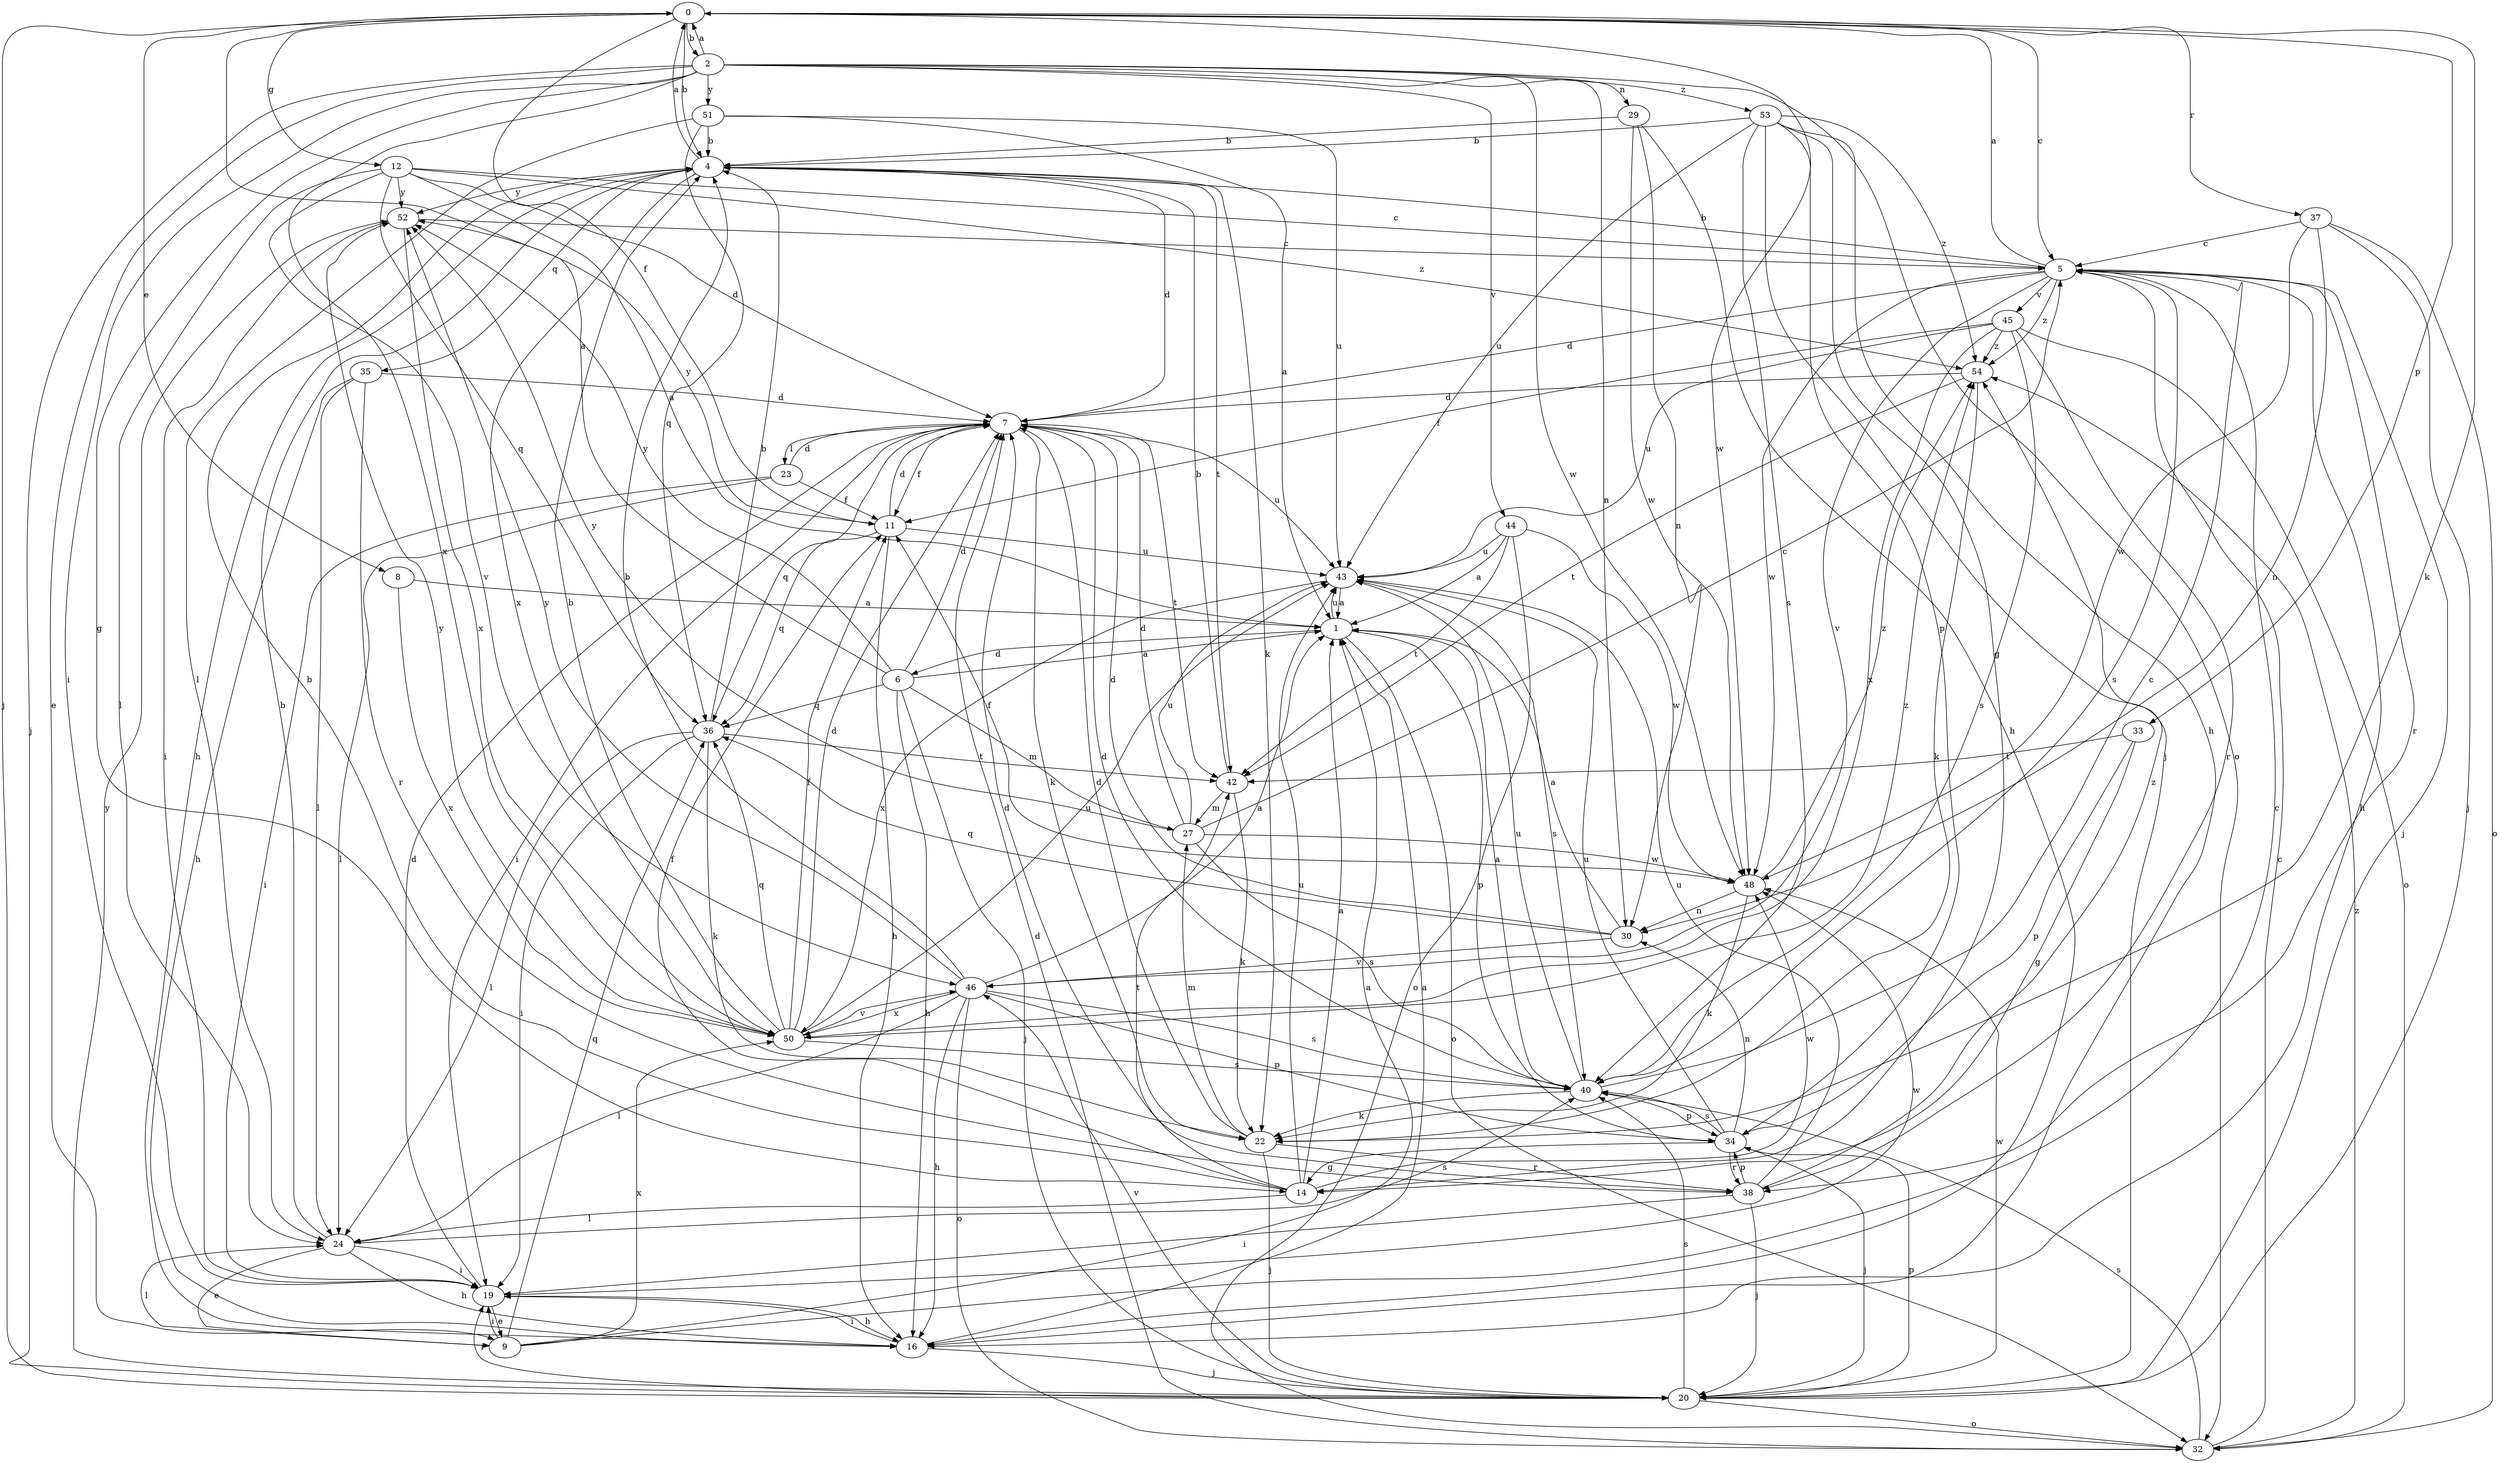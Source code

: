 strict digraph  {
0;
1;
2;
4;
5;
6;
7;
8;
9;
11;
12;
14;
16;
19;
20;
22;
23;
24;
27;
29;
30;
32;
33;
34;
35;
36;
37;
38;
40;
42;
43;
44;
45;
46;
48;
50;
51;
52;
53;
54;
0 -> 2  [label=b];
0 -> 4  [label=b];
0 -> 5  [label=c];
0 -> 8  [label=e];
0 -> 11  [label=f];
0 -> 12  [label=g];
0 -> 20  [label=j];
0 -> 22  [label=k];
0 -> 33  [label=p];
0 -> 37  [label=r];
0 -> 48  [label=w];
1 -> 6  [label=d];
1 -> 32  [label=o];
1 -> 34  [label=p];
1 -> 43  [label=u];
2 -> 0  [label=a];
2 -> 9  [label=e];
2 -> 14  [label=g];
2 -> 19  [label=i];
2 -> 20  [label=j];
2 -> 29  [label=n];
2 -> 30  [label=n];
2 -> 32  [label=o];
2 -> 44  [label=v];
2 -> 48  [label=w];
2 -> 50  [label=x];
2 -> 51  [label=y];
2 -> 53  [label=z];
4 -> 0  [label=a];
4 -> 7  [label=d];
4 -> 16  [label=h];
4 -> 22  [label=k];
4 -> 35  [label=q];
4 -> 42  [label=t];
4 -> 50  [label=x];
4 -> 52  [label=y];
5 -> 0  [label=a];
5 -> 4  [label=b];
5 -> 7  [label=d];
5 -> 16  [label=h];
5 -> 20  [label=j];
5 -> 38  [label=r];
5 -> 40  [label=s];
5 -> 45  [label=v];
5 -> 46  [label=v];
5 -> 48  [label=w];
5 -> 54  [label=z];
6 -> 0  [label=a];
6 -> 1  [label=a];
6 -> 7  [label=d];
6 -> 16  [label=h];
6 -> 20  [label=j];
6 -> 27  [label=m];
6 -> 36  [label=q];
6 -> 52  [label=y];
7 -> 11  [label=f];
7 -> 19  [label=i];
7 -> 22  [label=k];
7 -> 23  [label=l];
7 -> 36  [label=q];
7 -> 42  [label=t];
7 -> 43  [label=u];
8 -> 1  [label=a];
8 -> 50  [label=x];
9 -> 1  [label=a];
9 -> 5  [label=c];
9 -> 19  [label=i];
9 -> 24  [label=l];
9 -> 36  [label=q];
9 -> 50  [label=x];
11 -> 7  [label=d];
11 -> 16  [label=h];
11 -> 36  [label=q];
11 -> 43  [label=u];
11 -> 52  [label=y];
12 -> 1  [label=a];
12 -> 5  [label=c];
12 -> 7  [label=d];
12 -> 24  [label=l];
12 -> 36  [label=q];
12 -> 46  [label=v];
12 -> 52  [label=y];
12 -> 54  [label=z];
14 -> 1  [label=a];
14 -> 4  [label=b];
14 -> 11  [label=f];
14 -> 24  [label=l];
14 -> 42  [label=t];
14 -> 43  [label=u];
14 -> 48  [label=w];
16 -> 1  [label=a];
16 -> 19  [label=i];
16 -> 20  [label=j];
19 -> 7  [label=d];
19 -> 9  [label=e];
19 -> 16  [label=h];
19 -> 48  [label=w];
20 -> 19  [label=i];
20 -> 32  [label=o];
20 -> 34  [label=p];
20 -> 40  [label=s];
20 -> 46  [label=v];
20 -> 48  [label=w];
20 -> 52  [label=y];
22 -> 7  [label=d];
22 -> 20  [label=j];
22 -> 27  [label=m];
22 -> 38  [label=r];
23 -> 7  [label=d];
23 -> 11  [label=f];
23 -> 19  [label=i];
23 -> 24  [label=l];
24 -> 4  [label=b];
24 -> 9  [label=e];
24 -> 16  [label=h];
24 -> 19  [label=i];
24 -> 40  [label=s];
27 -> 5  [label=c];
27 -> 7  [label=d];
27 -> 40  [label=s];
27 -> 43  [label=u];
27 -> 48  [label=w];
27 -> 52  [label=y];
29 -> 4  [label=b];
29 -> 16  [label=h];
29 -> 30  [label=n];
29 -> 48  [label=w];
30 -> 1  [label=a];
30 -> 7  [label=d];
30 -> 36  [label=q];
30 -> 46  [label=v];
32 -> 5  [label=c];
32 -> 7  [label=d];
32 -> 40  [label=s];
32 -> 54  [label=z];
33 -> 14  [label=g];
33 -> 34  [label=p];
33 -> 42  [label=t];
34 -> 14  [label=g];
34 -> 20  [label=j];
34 -> 30  [label=n];
34 -> 38  [label=r];
34 -> 40  [label=s];
34 -> 43  [label=u];
35 -> 7  [label=d];
35 -> 16  [label=h];
35 -> 24  [label=l];
35 -> 38  [label=r];
36 -> 4  [label=b];
36 -> 19  [label=i];
36 -> 22  [label=k];
36 -> 24  [label=l];
36 -> 42  [label=t];
37 -> 5  [label=c];
37 -> 20  [label=j];
37 -> 30  [label=n];
37 -> 32  [label=o];
37 -> 48  [label=w];
38 -> 7  [label=d];
38 -> 19  [label=i];
38 -> 20  [label=j];
38 -> 34  [label=p];
38 -> 43  [label=u];
38 -> 54  [label=z];
40 -> 1  [label=a];
40 -> 5  [label=c];
40 -> 7  [label=d];
40 -> 22  [label=k];
40 -> 34  [label=p];
40 -> 43  [label=u];
42 -> 4  [label=b];
42 -> 22  [label=k];
42 -> 27  [label=m];
43 -> 1  [label=a];
43 -> 40  [label=s];
43 -> 50  [label=x];
44 -> 1  [label=a];
44 -> 32  [label=o];
44 -> 42  [label=t];
44 -> 43  [label=u];
44 -> 48  [label=w];
45 -> 11  [label=f];
45 -> 32  [label=o];
45 -> 38  [label=r];
45 -> 40  [label=s];
45 -> 43  [label=u];
45 -> 50  [label=x];
45 -> 54  [label=z];
46 -> 1  [label=a];
46 -> 4  [label=b];
46 -> 16  [label=h];
46 -> 24  [label=l];
46 -> 32  [label=o];
46 -> 34  [label=p];
46 -> 40  [label=s];
46 -> 50  [label=x];
46 -> 52  [label=y];
48 -> 11  [label=f];
48 -> 22  [label=k];
48 -> 30  [label=n];
48 -> 54  [label=z];
50 -> 4  [label=b];
50 -> 7  [label=d];
50 -> 11  [label=f];
50 -> 36  [label=q];
50 -> 40  [label=s];
50 -> 43  [label=u];
50 -> 46  [label=v];
50 -> 52  [label=y];
50 -> 54  [label=z];
51 -> 1  [label=a];
51 -> 4  [label=b];
51 -> 24  [label=l];
51 -> 36  [label=q];
51 -> 43  [label=u];
52 -> 5  [label=c];
52 -> 19  [label=i];
52 -> 50  [label=x];
53 -> 4  [label=b];
53 -> 14  [label=g];
53 -> 16  [label=h];
53 -> 20  [label=j];
53 -> 34  [label=p];
53 -> 40  [label=s];
53 -> 43  [label=u];
53 -> 54  [label=z];
54 -> 7  [label=d];
54 -> 22  [label=k];
54 -> 42  [label=t];
}

